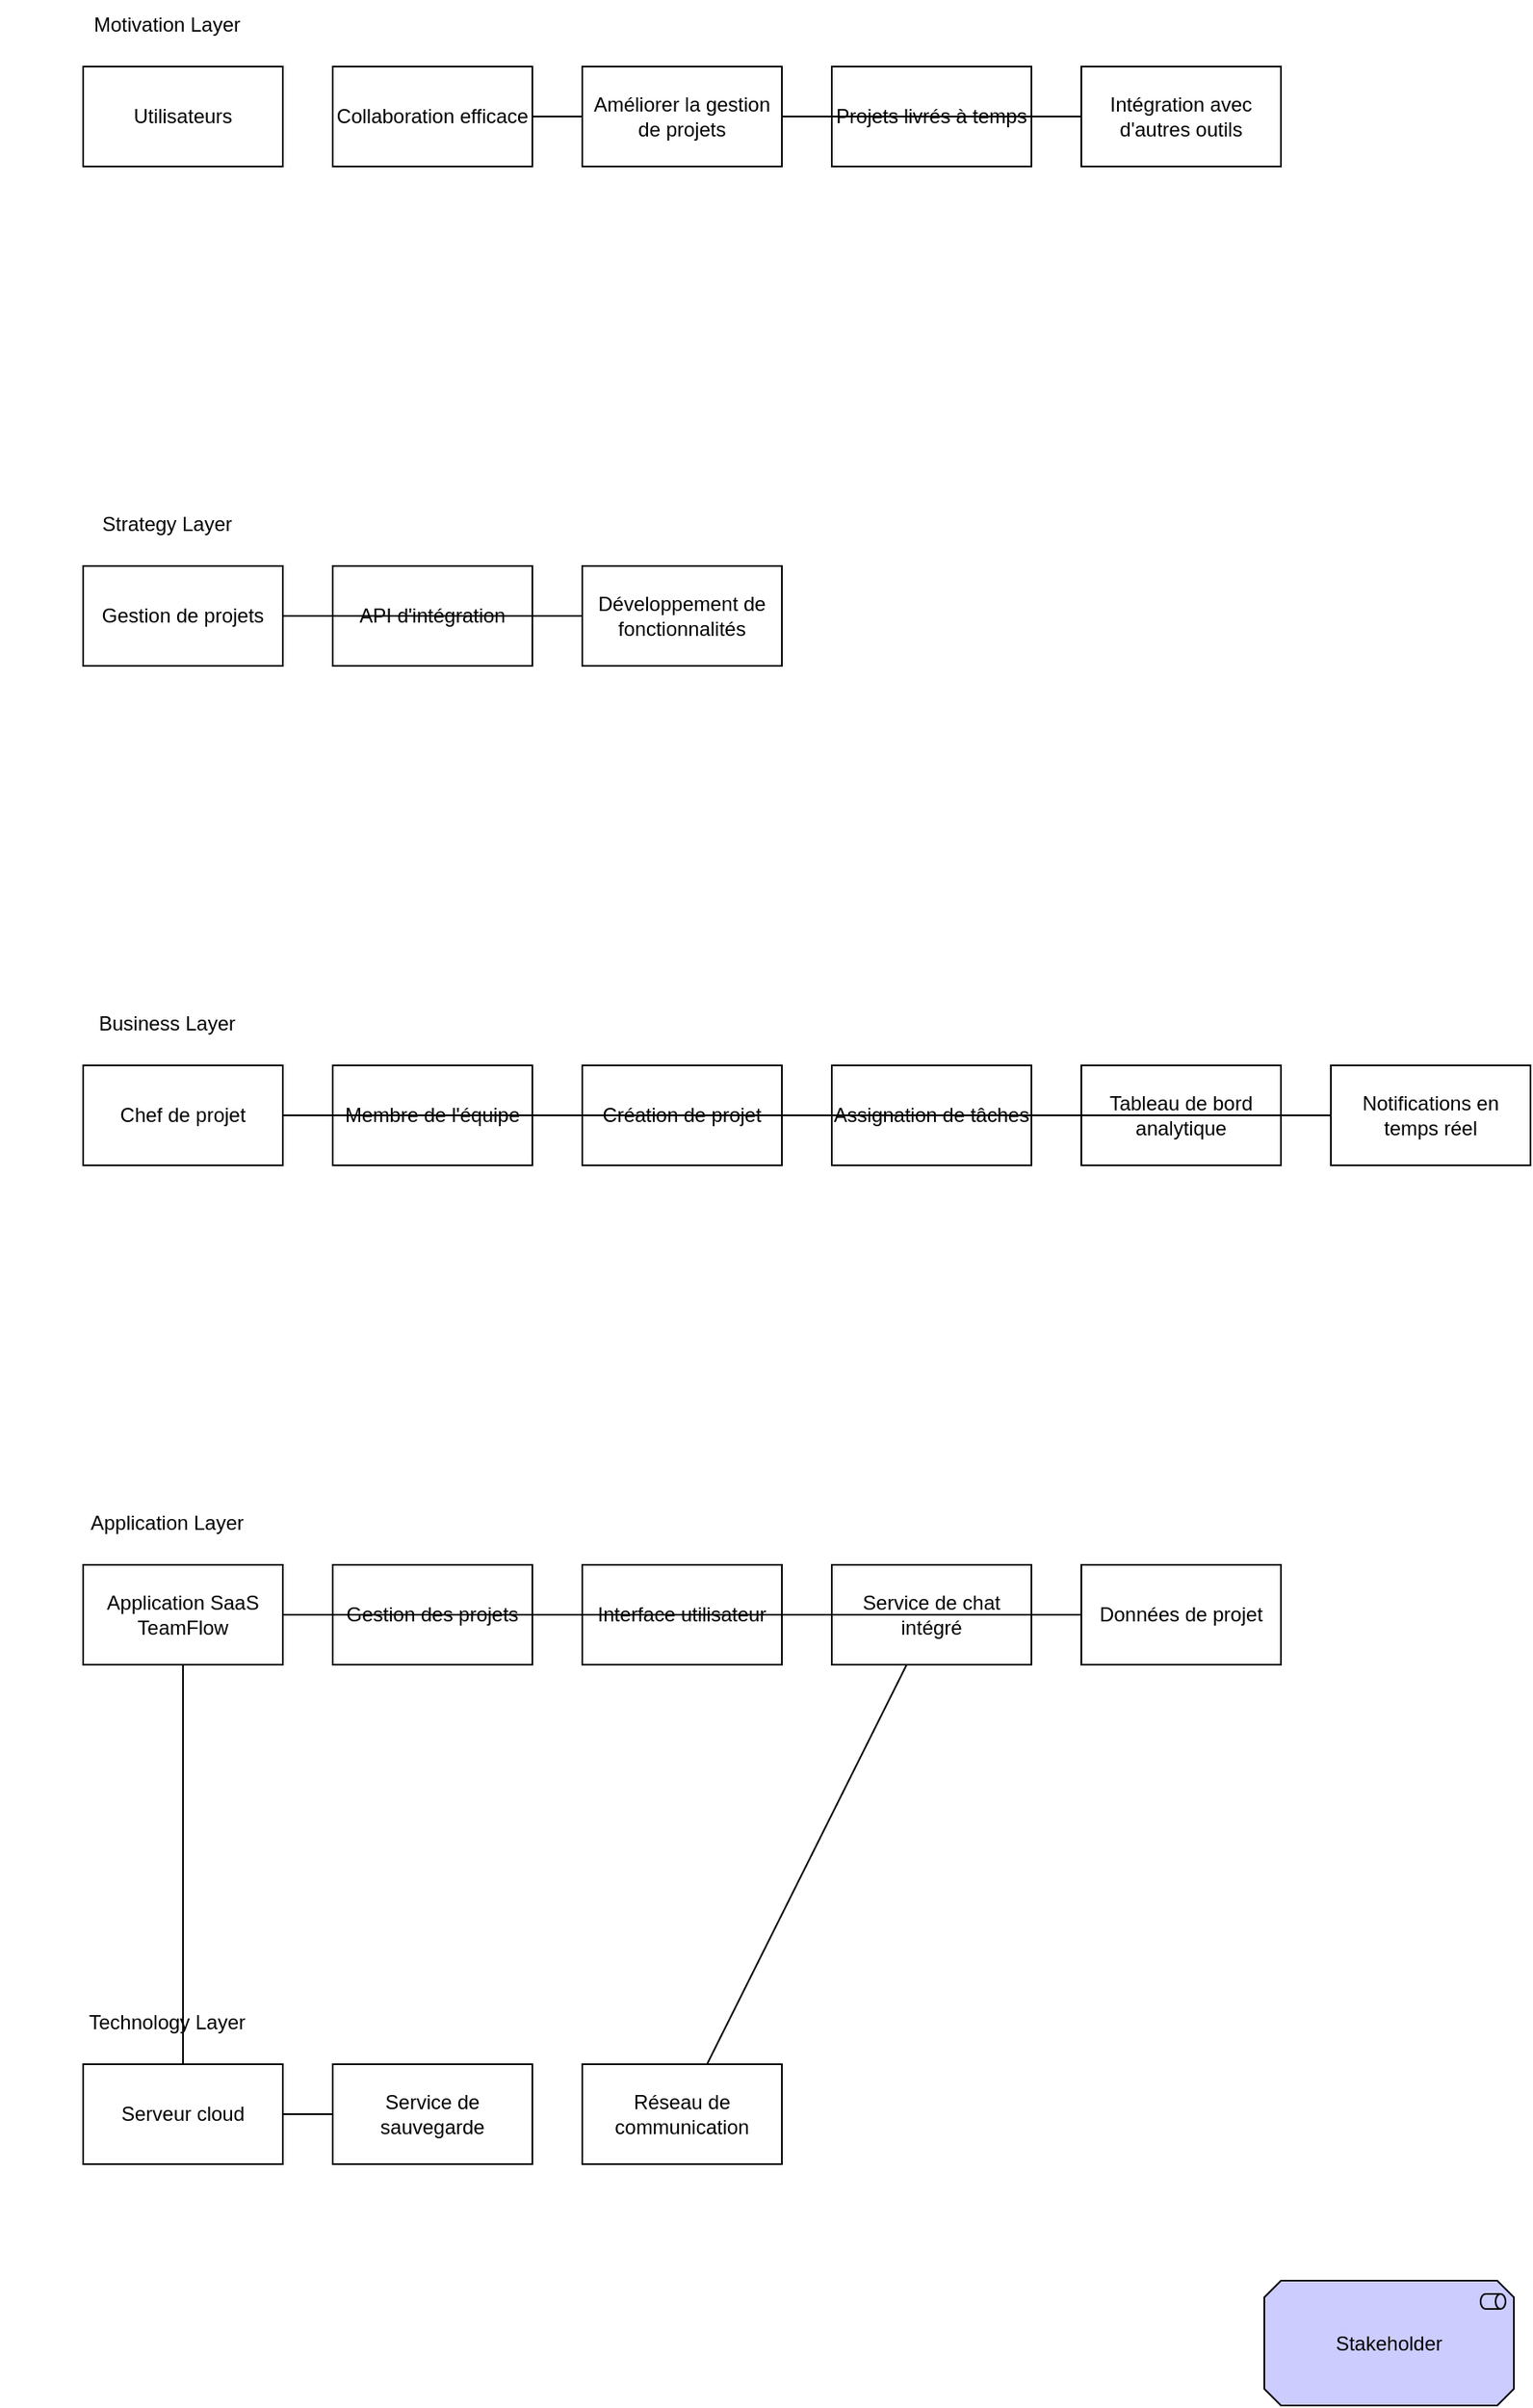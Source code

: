 <mxfile encoding="UTF-8" version="26.1.3">
  <diagram name="ArchiMate Model" id="archimate_diagram">
    <mxGraphModel dx="2625" dy="1305" grid="1" gridSize="10" guides="1" tooltips="1" connect="1" arrows="1" fold="1" page="1" pageScale="1" pageWidth="827" pageHeight="1169" math="0" shadow="0">
      <root>
        <mxCell id="0" />
        <mxCell id="1" parent="0" />
        <mxCell id="label_Motivation_Layer" value="Motivation Layer" style="text;html=1;align=center;verticalAlign=middle;resizable=0;points=[];" parent="1" vertex="1">
          <mxGeometry x="50" y="60" width="200" height="30" as="geometry" />
        </mxCell>
        <mxCell id="elem_m1" value="Utilisateurs" style="shape=archimate_actor;whiteSpace=wrap;html=1;" parent="1" vertex="1">
          <mxGeometry x="100" y="100" width="120" height="60" as="geometry" />
        </mxCell>
        <mxCell id="elem_m2" value="Collaboration efficace" style="shape=archimate_driver;whiteSpace=wrap;html=1;" parent="1" vertex="1">
          <mxGeometry x="250" y="100" width="120" height="60" as="geometry" />
        </mxCell>
        <mxCell id="elem_m3" value="Améliorer la gestion de projets" style="shape=archimate_goal;whiteSpace=wrap;html=1;" parent="1" vertex="1">
          <mxGeometry x="400" y="100" width="120" height="60" as="geometry" />
        </mxCell>
        <mxCell id="elem_m4" value="Projets livrés à temps" style="shape=archimate_outcome;whiteSpace=wrap;html=1;" parent="1" vertex="1">
          <mxGeometry x="550" y="100" width="120" height="60" as="geometry" />
        </mxCell>
        <mxCell id="elem_m5" value="Intégration avec d&#39;autres outils" style="shape=archimate_rectangle;whiteSpace=wrap;html=1;" parent="1" vertex="1">
          <mxGeometry x="700" y="100" width="120" height="60" as="geometry" />
        </mxCell>
        <mxCell id="conn_elem_m2_elem_m3" style="endArrow=archimate_influence_relationship;html=1;" parent="1" source="elem_m2" target="elem_m3" edge="1">
          <mxGeometry relative="1" as="geometry" />
        </mxCell>
        <mxCell id="conn_elem_m3_elem_m4" style="endArrow=archimate_assignment_relationship;html=1;" parent="1" source="elem_m3" target="elem_m4" edge="1">
          <mxGeometry relative="1" as="geometry" />
        </mxCell>
        <mxCell id="conn_elem_m5_elem_m3" style="endArrow=archimate_influence_relationship;html=1;" parent="1" source="elem_m5" target="elem_m3" edge="1">
          <mxGeometry relative="1" as="geometry" />
        </mxCell>
        <mxCell id="label_Strategy_Layer" value="Strategy Layer" style="text;html=1;align=center;verticalAlign=middle;resizable=0;points=[];" parent="1" vertex="1">
          <mxGeometry x="50" y="360" width="200" height="30" as="geometry" />
        </mxCell>
        <mxCell id="elem_s1" value="Gestion de projets" style="shape=archimate_rectangle;whiteSpace=wrap;html=1;" parent="1" vertex="1">
          <mxGeometry x="100" y="400" width="120" height="60" as="geometry" />
        </mxCell>
        <mxCell id="elem_s2" value="API d&#39;intégration" style="shape=archimate_rectangle;whiteSpace=wrap;html=1;" parent="1" vertex="1">
          <mxGeometry x="250" y="400" width="120" height="60" as="geometry" />
        </mxCell>
        <mxCell id="elem_s3" value="Développement de fonctionnalités" style="shape=archimate_rectangle;whiteSpace=wrap;html=1;" parent="1" vertex="1">
          <mxGeometry x="400" y="400" width="120" height="60" as="geometry" />
        </mxCell>
        <mxCell id="conn_elem_s1_elem_s3" style="endArrow=archimate_assignment_relationship;html=1;" parent="1" source="elem_s1" target="elem_s3" edge="1">
          <mxGeometry relative="1" as="geometry" />
        </mxCell>
        <mxCell id="conn_elem_s2_elem_s1" style="endArrow=archimate_assignment_relationship;html=1;" parent="1" source="elem_s2" target="elem_s1" edge="1">
          <mxGeometry relative="1" as="geometry" />
        </mxCell>
        <mxCell id="label_Business_Layer" value="Business Layer" style="text;html=1;align=center;verticalAlign=middle;resizable=0;points=[];" parent="1" vertex="1">
          <mxGeometry x="50" y="660" width="200" height="30" as="geometry" />
        </mxCell>
        <mxCell id="elem_b1" value="Chef de projet" style="shape=archimate_actor;whiteSpace=wrap;html=1;" parent="1" vertex="1">
          <mxGeometry x="100" y="700" width="120" height="60" as="geometry" />
        </mxCell>
        <mxCell id="elem_b2" value="Membre de l&#39;équipe" style="shape=archimate_rectangle;whiteSpace=wrap;html=1;" parent="1" vertex="1">
          <mxGeometry x="250" y="700" width="120" height="60" as="geometry" />
        </mxCell>
        <mxCell id="elem_b3" value="Création de projet" style="shape=archimate_process;whiteSpace=wrap;html=1;" parent="1" vertex="1">
          <mxGeometry x="400" y="700" width="120" height="60" as="geometry" />
        </mxCell>
        <mxCell id="elem_b4" value="Assignation de tâches" style="shape=archimate_process;whiteSpace=wrap;html=1;" parent="1" vertex="1">
          <mxGeometry x="550" y="700" width="120" height="60" as="geometry" />
        </mxCell>
        <mxCell id="elem_b5" value="Tableau de bord analytique" style="shape=archimate_service;whiteSpace=wrap;html=1;" parent="1" vertex="1">
          <mxGeometry x="700" y="700" width="120" height="60" as="geometry" />
        </mxCell>
        <mxCell id="elem_b6" value="Notifications en temps réel" style="shape=archimate_service;whiteSpace=wrap;html=1;" parent="1" vertex="1">
          <mxGeometry x="850" y="700" width="120" height="60" as="geometry" />
        </mxCell>
        <mxCell id="conn_elem_b1_elem_b3" style="endArrow=archimate_assignment_relationship;html=1;" parent="1" source="elem_b1" target="elem_b3" edge="1">
          <mxGeometry relative="1" as="geometry" />
        </mxCell>
        <mxCell id="conn_elem_b2_elem_b4" style="endArrow=archimate_assignment_relationship;html=1;" parent="1" source="elem_b2" target="elem_b4" edge="1">
          <mxGeometry relative="1" as="geometry" />
        </mxCell>
        <mxCell id="conn_elem_b1_elem_b5" style="endArrow=archimate_serving_relationship;html=1;" parent="1" source="elem_b1" target="elem_b5" edge="1">
          <mxGeometry relative="1" as="geometry" />
        </mxCell>
        <mxCell id="conn_elem_b2_elem_b6" style="endArrow=archimate_serving_relationship;html=1;" parent="1" source="elem_b2" target="elem_b6" edge="1">
          <mxGeometry relative="1" as="geometry" />
        </mxCell>
        <mxCell id="label_Application_Layer" value="Application Layer" style="text;html=1;align=center;verticalAlign=middle;resizable=0;points=[];" parent="1" vertex="1">
          <mxGeometry x="50" y="960" width="200" height="30" as="geometry" />
        </mxCell>
        <mxCell id="elem_a1" value="Application SaaS TeamFlow" style="shape=archimate_application_component;whiteSpace=wrap;html=1;" parent="1" vertex="1">
          <mxGeometry x="100" y="1000" width="120" height="60" as="geometry" />
        </mxCell>
        <mxCell id="elem_a2" value="Gestion des projets" style="shape=archimate_rectangle;whiteSpace=wrap;html=1;" parent="1" vertex="1">
          <mxGeometry x="250" y="1000" width="120" height="60" as="geometry" />
        </mxCell>
        <mxCell id="elem_a3" value="Interface utilisateur" style="shape=archimate_interface;whiteSpace=wrap;html=1;" parent="1" vertex="1">
          <mxGeometry x="400" y="1000" width="120" height="60" as="geometry" />
        </mxCell>
        <mxCell id="elem_a4" value="Service de chat intégré" style="shape=archimate_service;whiteSpace=wrap;html=1;" parent="1" vertex="1">
          <mxGeometry x="550" y="1000" width="120" height="60" as="geometry" />
        </mxCell>
        <mxCell id="elem_a5" value="Données de projet" style="shape=archimate_data_object;whiteSpace=wrap;html=1;" parent="1" vertex="1">
          <mxGeometry x="700" y="1000" width="120" height="60" as="geometry" />
        </mxCell>
        <mxCell id="conn_elem_a1_elem_a2" style="endArrow=archimate_association_relationship;html=1;" parent="1" source="elem_a1" target="elem_a2" edge="1">
          <mxGeometry relative="1" as="geometry" />
        </mxCell>
        <mxCell id="conn_elem_a1_elem_a3" style="endArrow=archimate_association_relationship;html=1;" parent="1" source="elem_a1" target="elem_a3" edge="1">
          <mxGeometry relative="1" as="geometry" />
        </mxCell>
        <mxCell id="conn_elem_a1_elem_a4" style="endArrow=archimate_association_relationship;html=1;" parent="1" source="elem_a1" target="elem_a4" edge="1">
          <mxGeometry relative="1" as="geometry" />
        </mxCell>
        <mxCell id="conn_elem_a2_elem_a5" style="endArrow=archimate_access_relationship;html=1;" parent="1" source="elem_a2" target="elem_a5" edge="1">
          <mxGeometry relative="1" as="geometry" />
        </mxCell>
        <mxCell id="label_Technology_Layer" value="Technology Layer" style="text;html=1;align=center;verticalAlign=middle;resizable=0;points=[];" parent="1" vertex="1">
          <mxGeometry x="50" y="1260" width="200" height="30" as="geometry" />
        </mxCell>
        <mxCell id="elem_t1" value="Serveur cloud" style="shape=archimate_node;whiteSpace=wrap;html=1;" parent="1" vertex="1">
          <mxGeometry x="100" y="1300" width="120" height="60" as="geometry" />
        </mxCell>
        <mxCell id="elem_t2" value="Service de sauvegarde" style="shape=archimate_service;whiteSpace=wrap;html=1;" parent="1" vertex="1">
          <mxGeometry x="250" y="1300" width="120" height="60" as="geometry" />
        </mxCell>
        <mxCell id="elem_t3" value="Réseau de communication" style="shape=archimate_communication_network;whiteSpace=wrap;html=1;" parent="1" vertex="1">
          <mxGeometry x="400" y="1300" width="120" height="60" as="geometry" />
        </mxCell>
        <mxCell id="conn_elem_t1_elem_t2" style="endArrow=archimate_serving_relationship;html=1;" parent="1" source="elem_t1" target="elem_t2" edge="1">
          <mxGeometry relative="1" as="geometry" />
        </mxCell>
        <mxCell id="conn_elem_t1_elem_a1" style="endArrow=archimate_serving_relationship;html=1;" parent="1" source="elem_t1" target="elem_a1" edge="1">
          <mxGeometry relative="1" as="geometry" />
        </mxCell>
        <mxCell id="conn_elem_t3_elem_a4" style="endArrow=archimate_serving_relationship;html=1;" parent="1" source="elem_t3" target="elem_a4" edge="1">
          <mxGeometry relative="1" as="geometry" />
        </mxCell>
        <mxCell id="TFtCMGTif6ERkFa_R_18-1" value="Stakeholder" style="html=1;outlineConnect=0;whiteSpace=wrap;fillColor=#CCCCFF;shape=mxgraph.archimate3.application;appType=role;archiType=oct;" vertex="1" parent="1">
          <mxGeometry x="810" y="1430" width="150" height="75" as="geometry" />
        </mxCell>
      </root>
    </mxGraphModel>
  </diagram>
</mxfile>
